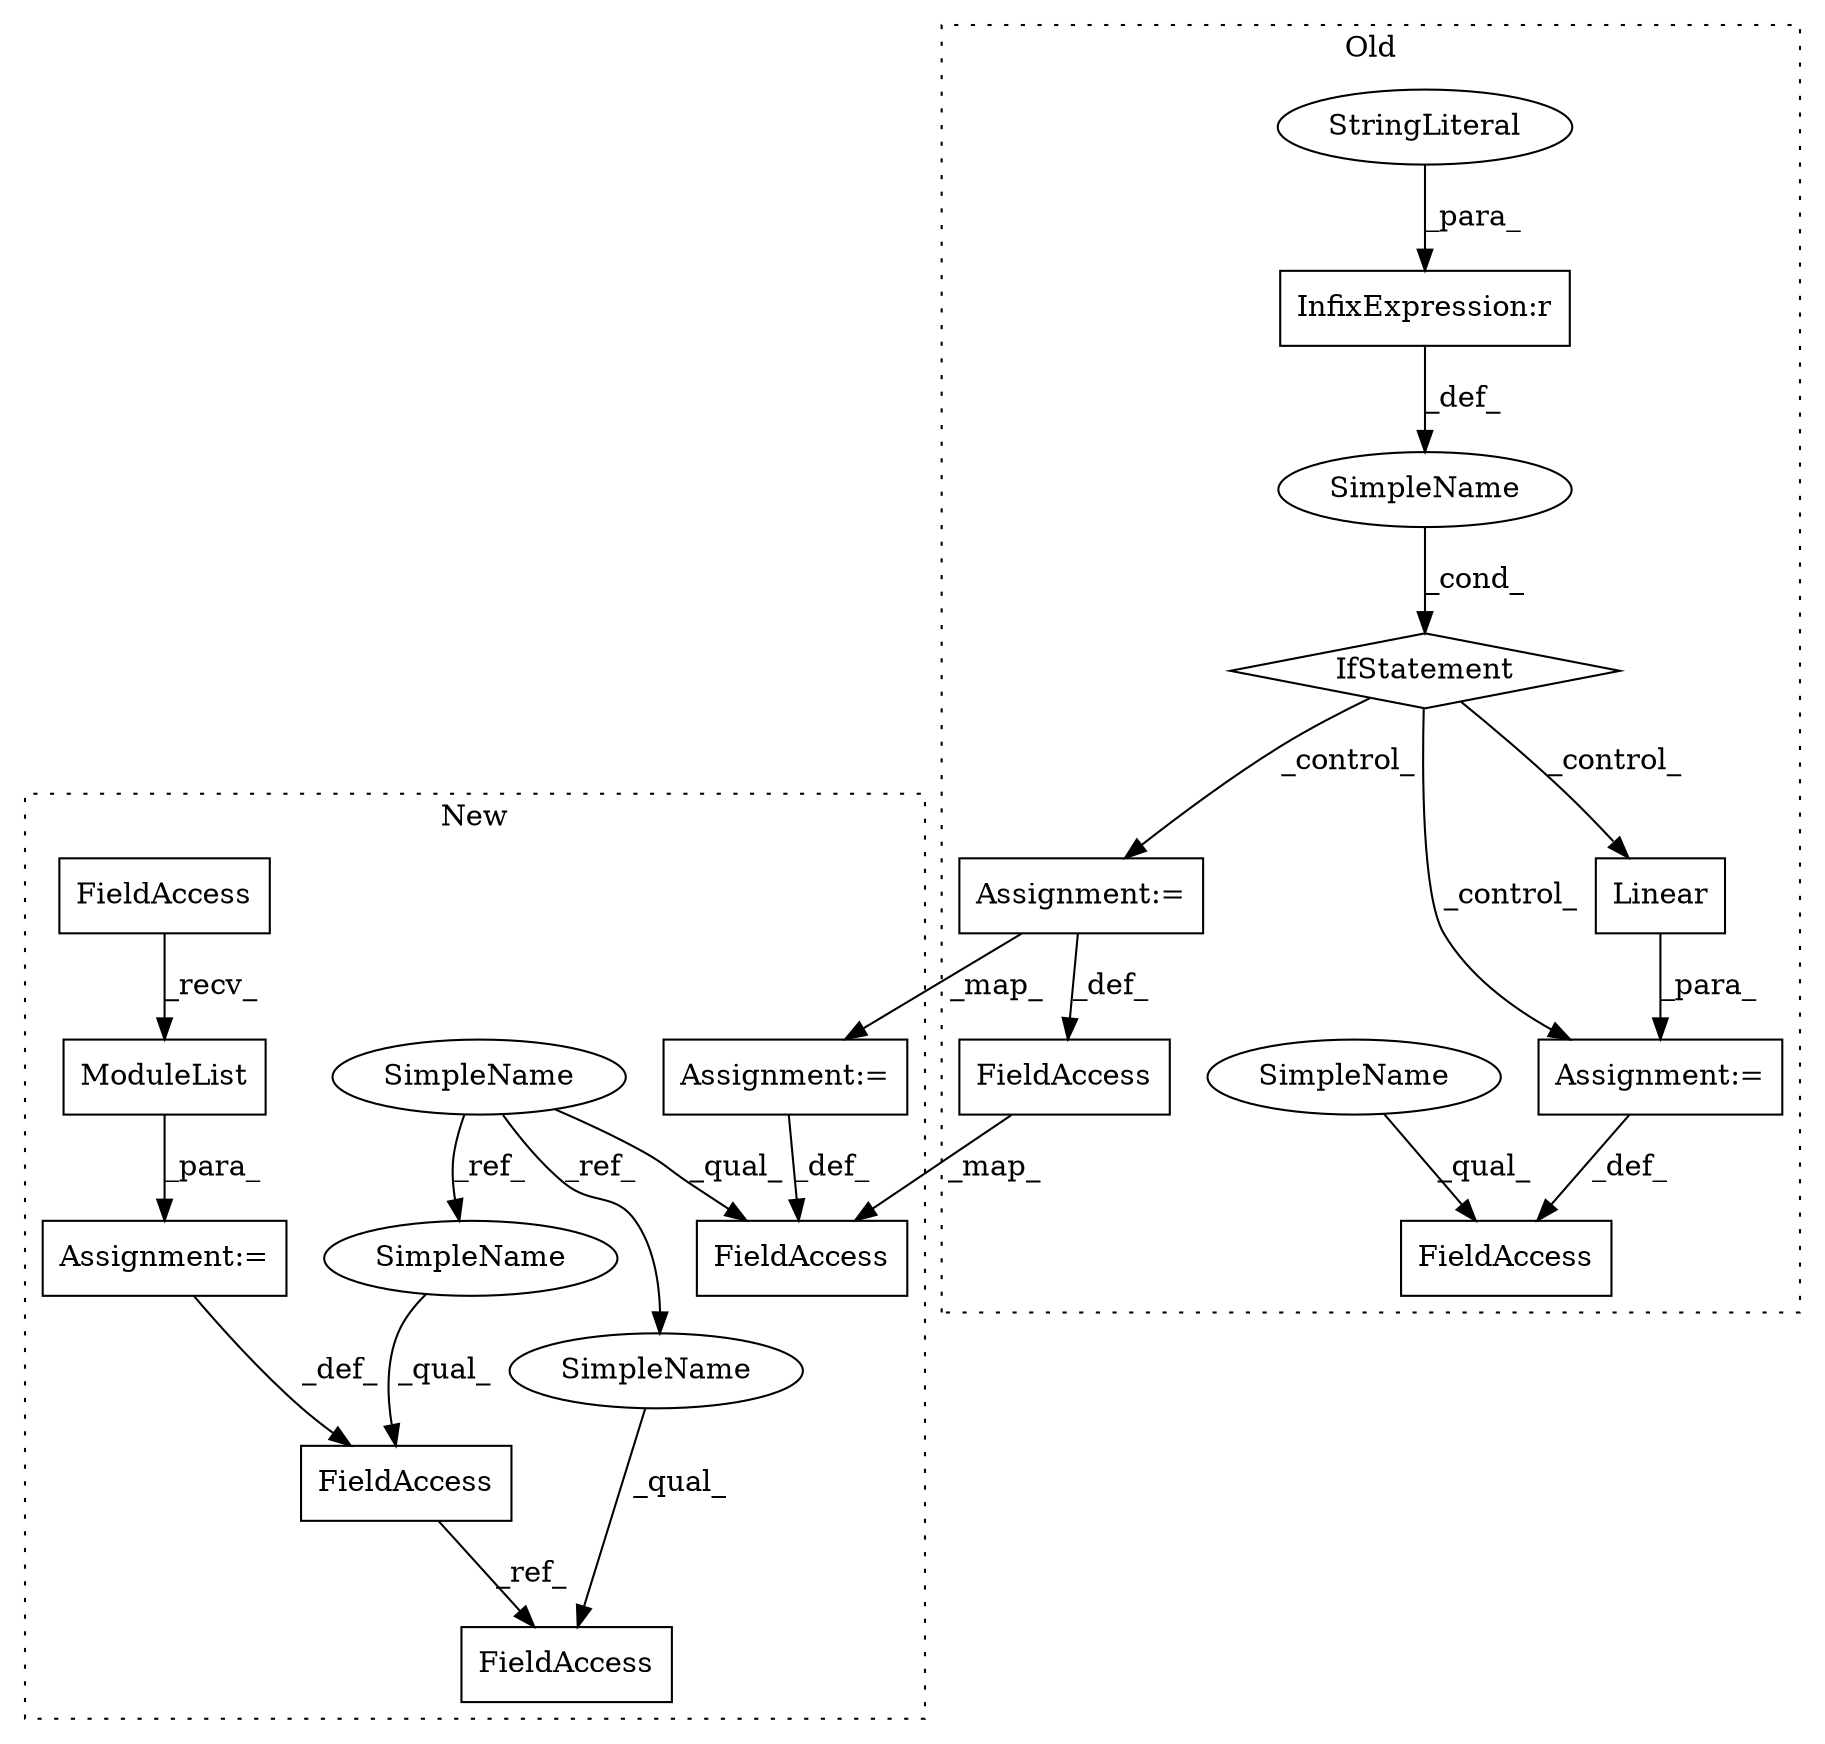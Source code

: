 digraph G {
subgraph cluster0 {
1 [label="Linear" a="32" s="2572,2592" l="7,1" shape="box"];
3 [label="IfStatement" a="25" s="2469,2486" l="4,2" shape="diamond"];
4 [label="SimpleName" a="42" s="" l="" shape="ellipse"];
6 [label="InfixExpression:r" a="27" s="2477" l="4" shape="box"];
7 [label="StringLiteral" a="45" s="2481" l="5" shape="ellipse"];
8 [label="FieldAccess" a="22" s="2562" l="9" shape="box"];
13 [label="FieldAccess" a="22" s="2496" l="9" shape="box"];
14 [label="Assignment:=" a="7" s="2505" l="1" shape="box"];
17 [label="Assignment:=" a="7" s="2571" l="1" shape="box"];
20 [label="SimpleName" a="42" s="2562" l="4" shape="ellipse"];
label = "Old";
style="dotted";
}
subgraph cluster1 {
2 [label="ModuleList" a="32" s="1760" l="12" shape="box"];
5 [label="Assignment:=" a="7" s="1750" l="1" shape="box"];
9 [label="FieldAccess" a="22" s="1751" l="8" shape="box"];
10 [label="FieldAccess" a="22" s="1734" l="16" shape="box"];
11 [label="SimpleName" a="42" s="1363" l="4" shape="ellipse"];
12 [label="FieldAccess" a="22" s="2084" l="9" shape="box"];
15 [label="Assignment:=" a="7" s="2093" l="1" shape="box"];
16 [label="FieldAccess" a="22" s="1978" l="16" shape="box"];
18 [label="SimpleName" a="42" s="1734" l="4" shape="ellipse"];
19 [label="SimpleName" a="42" s="1978" l="4" shape="ellipse"];
label = "New";
style="dotted";
}
1 -> 17 [label="_para_"];
2 -> 5 [label="_para_"];
3 -> 1 [label="_control_"];
3 -> 17 [label="_control_"];
3 -> 14 [label="_control_"];
4 -> 3 [label="_cond_"];
5 -> 10 [label="_def_"];
6 -> 4 [label="_def_"];
7 -> 6 [label="_para_"];
9 -> 2 [label="_recv_"];
10 -> 16 [label="_ref_"];
11 -> 19 [label="_ref_"];
11 -> 18 [label="_ref_"];
11 -> 12 [label="_qual_"];
13 -> 12 [label="_map_"];
14 -> 13 [label="_def_"];
14 -> 15 [label="_map_"];
15 -> 12 [label="_def_"];
17 -> 8 [label="_def_"];
18 -> 10 [label="_qual_"];
19 -> 16 [label="_qual_"];
20 -> 8 [label="_qual_"];
}